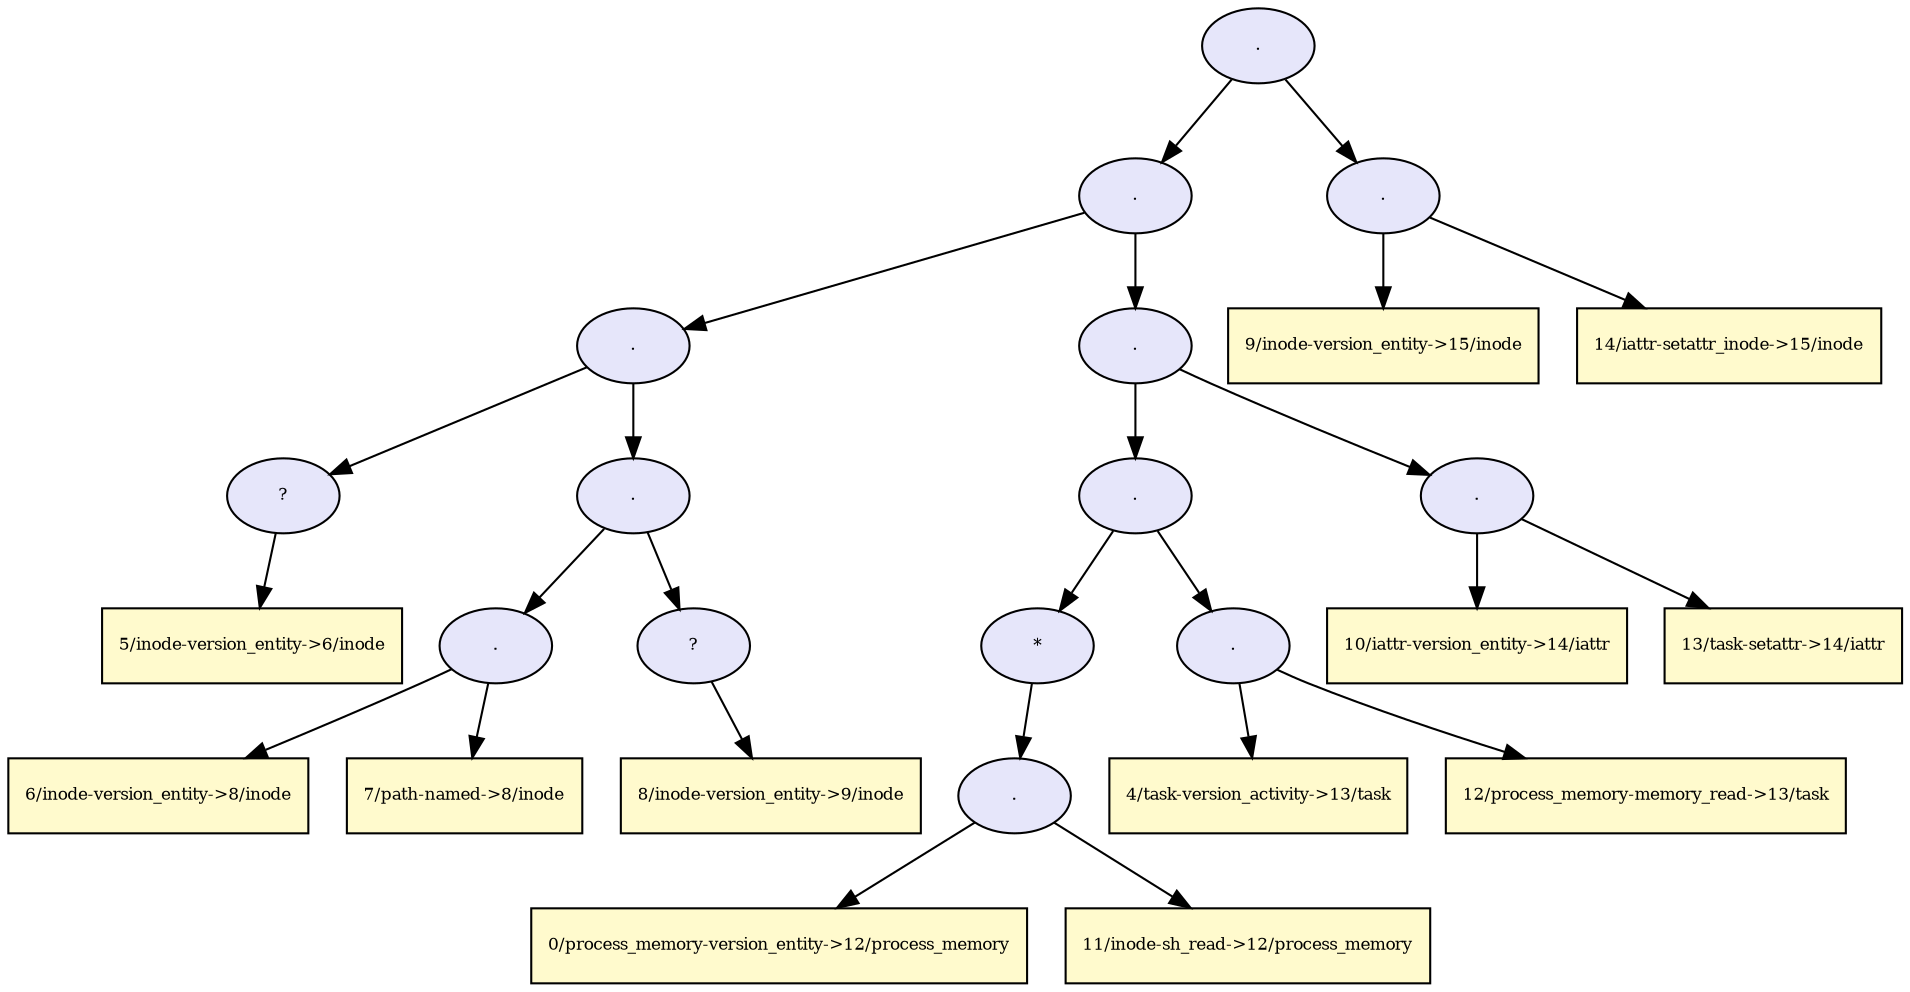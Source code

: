 digraph RGL__DirectedAdjacencyGraph {32[fontsize = 8,label = ".",shape = ellipse, fillcolor="#e6e6fa", style = filled]

32 -> 27[fontsize = 8, color="#000000"]

27[fontsize = 8,label = ".",shape = ellipse, fillcolor="#e6e6fa", style = filled]

27 -> 11[fontsize = 8, color="#000000"]

11[fontsize = 8,label = ".",shape = ellipse, fillcolor="#e6e6fa", style = filled]

11 -> 4[fontsize = 8, color="#000000"]

4[fontsize = 8,label = "?",shape = ellipse, fillcolor="#e6e6fa", style = filled]

4 -> 3[fontsize = 8, color="#000000"]

3[fontsize = 8,label = "5/inode-version_entity->6/inode",shape = rectangle, fillcolor="#fffacd", style = filled]

11 -> 10[fontsize = 8, color="#000000"]

10[fontsize = 8,label = ".",shape = ellipse, fillcolor="#e6e6fa", style = filled]

10 -> 7[fontsize = 8, color="#000000"]

7[fontsize = 8,label = ".",shape = ellipse, fillcolor="#e6e6fa", style = filled]

7 -> 5[fontsize = 8, color="#000000"]

5[fontsize = 8,label = "6/inode-version_entity->8/inode",shape = rectangle, fillcolor="#fffacd", style = filled]

7 -> 6[fontsize = 8, color="#000000"]

6[fontsize = 8,label = "7/path-named->8/inode",shape = rectangle, fillcolor="#fffacd", style = filled]

10 -> 9[fontsize = 8, color="#000000"]

9[fontsize = 8,label = "?",shape = ellipse, fillcolor="#e6e6fa", style = filled]

9 -> 8[fontsize = 8, color="#000000"]

8[fontsize = 8,label = "8/inode-version_entity->9/inode",shape = rectangle, fillcolor="#fffacd", style = filled]

27 -> 26[fontsize = 8, color="#000000"]

26[fontsize = 8,label = ".",shape = ellipse, fillcolor="#e6e6fa", style = filled]

26 -> 22[fontsize = 8, color="#000000"]

22[fontsize = 8,label = ".",shape = ellipse, fillcolor="#e6e6fa", style = filled]

22 -> 17[fontsize = 8, color="#000000"]

17[fontsize = 8,label = "*",shape = ellipse, fillcolor="#e6e6fa", style = filled]

17 -> 15[fontsize = 8, color="#000000"]

15[fontsize = 8,label = ".",shape = ellipse, fillcolor="#e6e6fa", style = filled]

15 -> 13[fontsize = 8, color="#000000"]

13[fontsize = 8,label = "0/process_memory-version_entity->12/process_memory",shape = rectangle, fillcolor="#fffacd", style = filled]

15 -> 14[fontsize = 8, color="#000000"]

14[fontsize = 8,label = "11/inode-sh_read->12/process_memory",shape = rectangle, fillcolor="#fffacd", style = filled]

22 -> 21[fontsize = 8, color="#000000"]

21[fontsize = 8,label = ".",shape = ellipse, fillcolor="#e6e6fa", style = filled]

21 -> 19[fontsize = 8, color="#000000"]

19[fontsize = 8,label = "4/task-version_activity->13/task",shape = rectangle, fillcolor="#fffacd", style = filled]

21 -> 20[fontsize = 8, color="#000000"]

20[fontsize = 8,label = "12/process_memory-memory_read->13/task",shape = rectangle, fillcolor="#fffacd", style = filled]

26 -> 25[fontsize = 8, color="#000000"]

25[fontsize = 8,label = ".",shape = ellipse, fillcolor="#e6e6fa", style = filled]

25 -> 23[fontsize = 8, color="#000000"]

23[fontsize = 8,label = "10/iattr-version_entity->14/iattr",shape = rectangle, fillcolor="#fffacd", style = filled]

25 -> 24[fontsize = 8, color="#000000"]

24[fontsize = 8,label = "13/task-setattr->14/iattr",shape = rectangle, fillcolor="#fffacd", style = filled]

32 -> 30[fontsize = 8, color="#000000"]

30[fontsize = 8,label = ".",shape = ellipse, fillcolor="#e6e6fa", style = filled]

30 -> 28[fontsize = 8, color="#000000"]

28[fontsize = 8,label = "9/inode-version_entity->15/inode",shape = rectangle, fillcolor="#fffacd", style = filled]

30 -> 29[fontsize = 8, color="#000000"]

29[fontsize = 8,label = "14/iattr-setattr_inode->15/inode",shape = rectangle, fillcolor="#fffacd", style = filled]

}